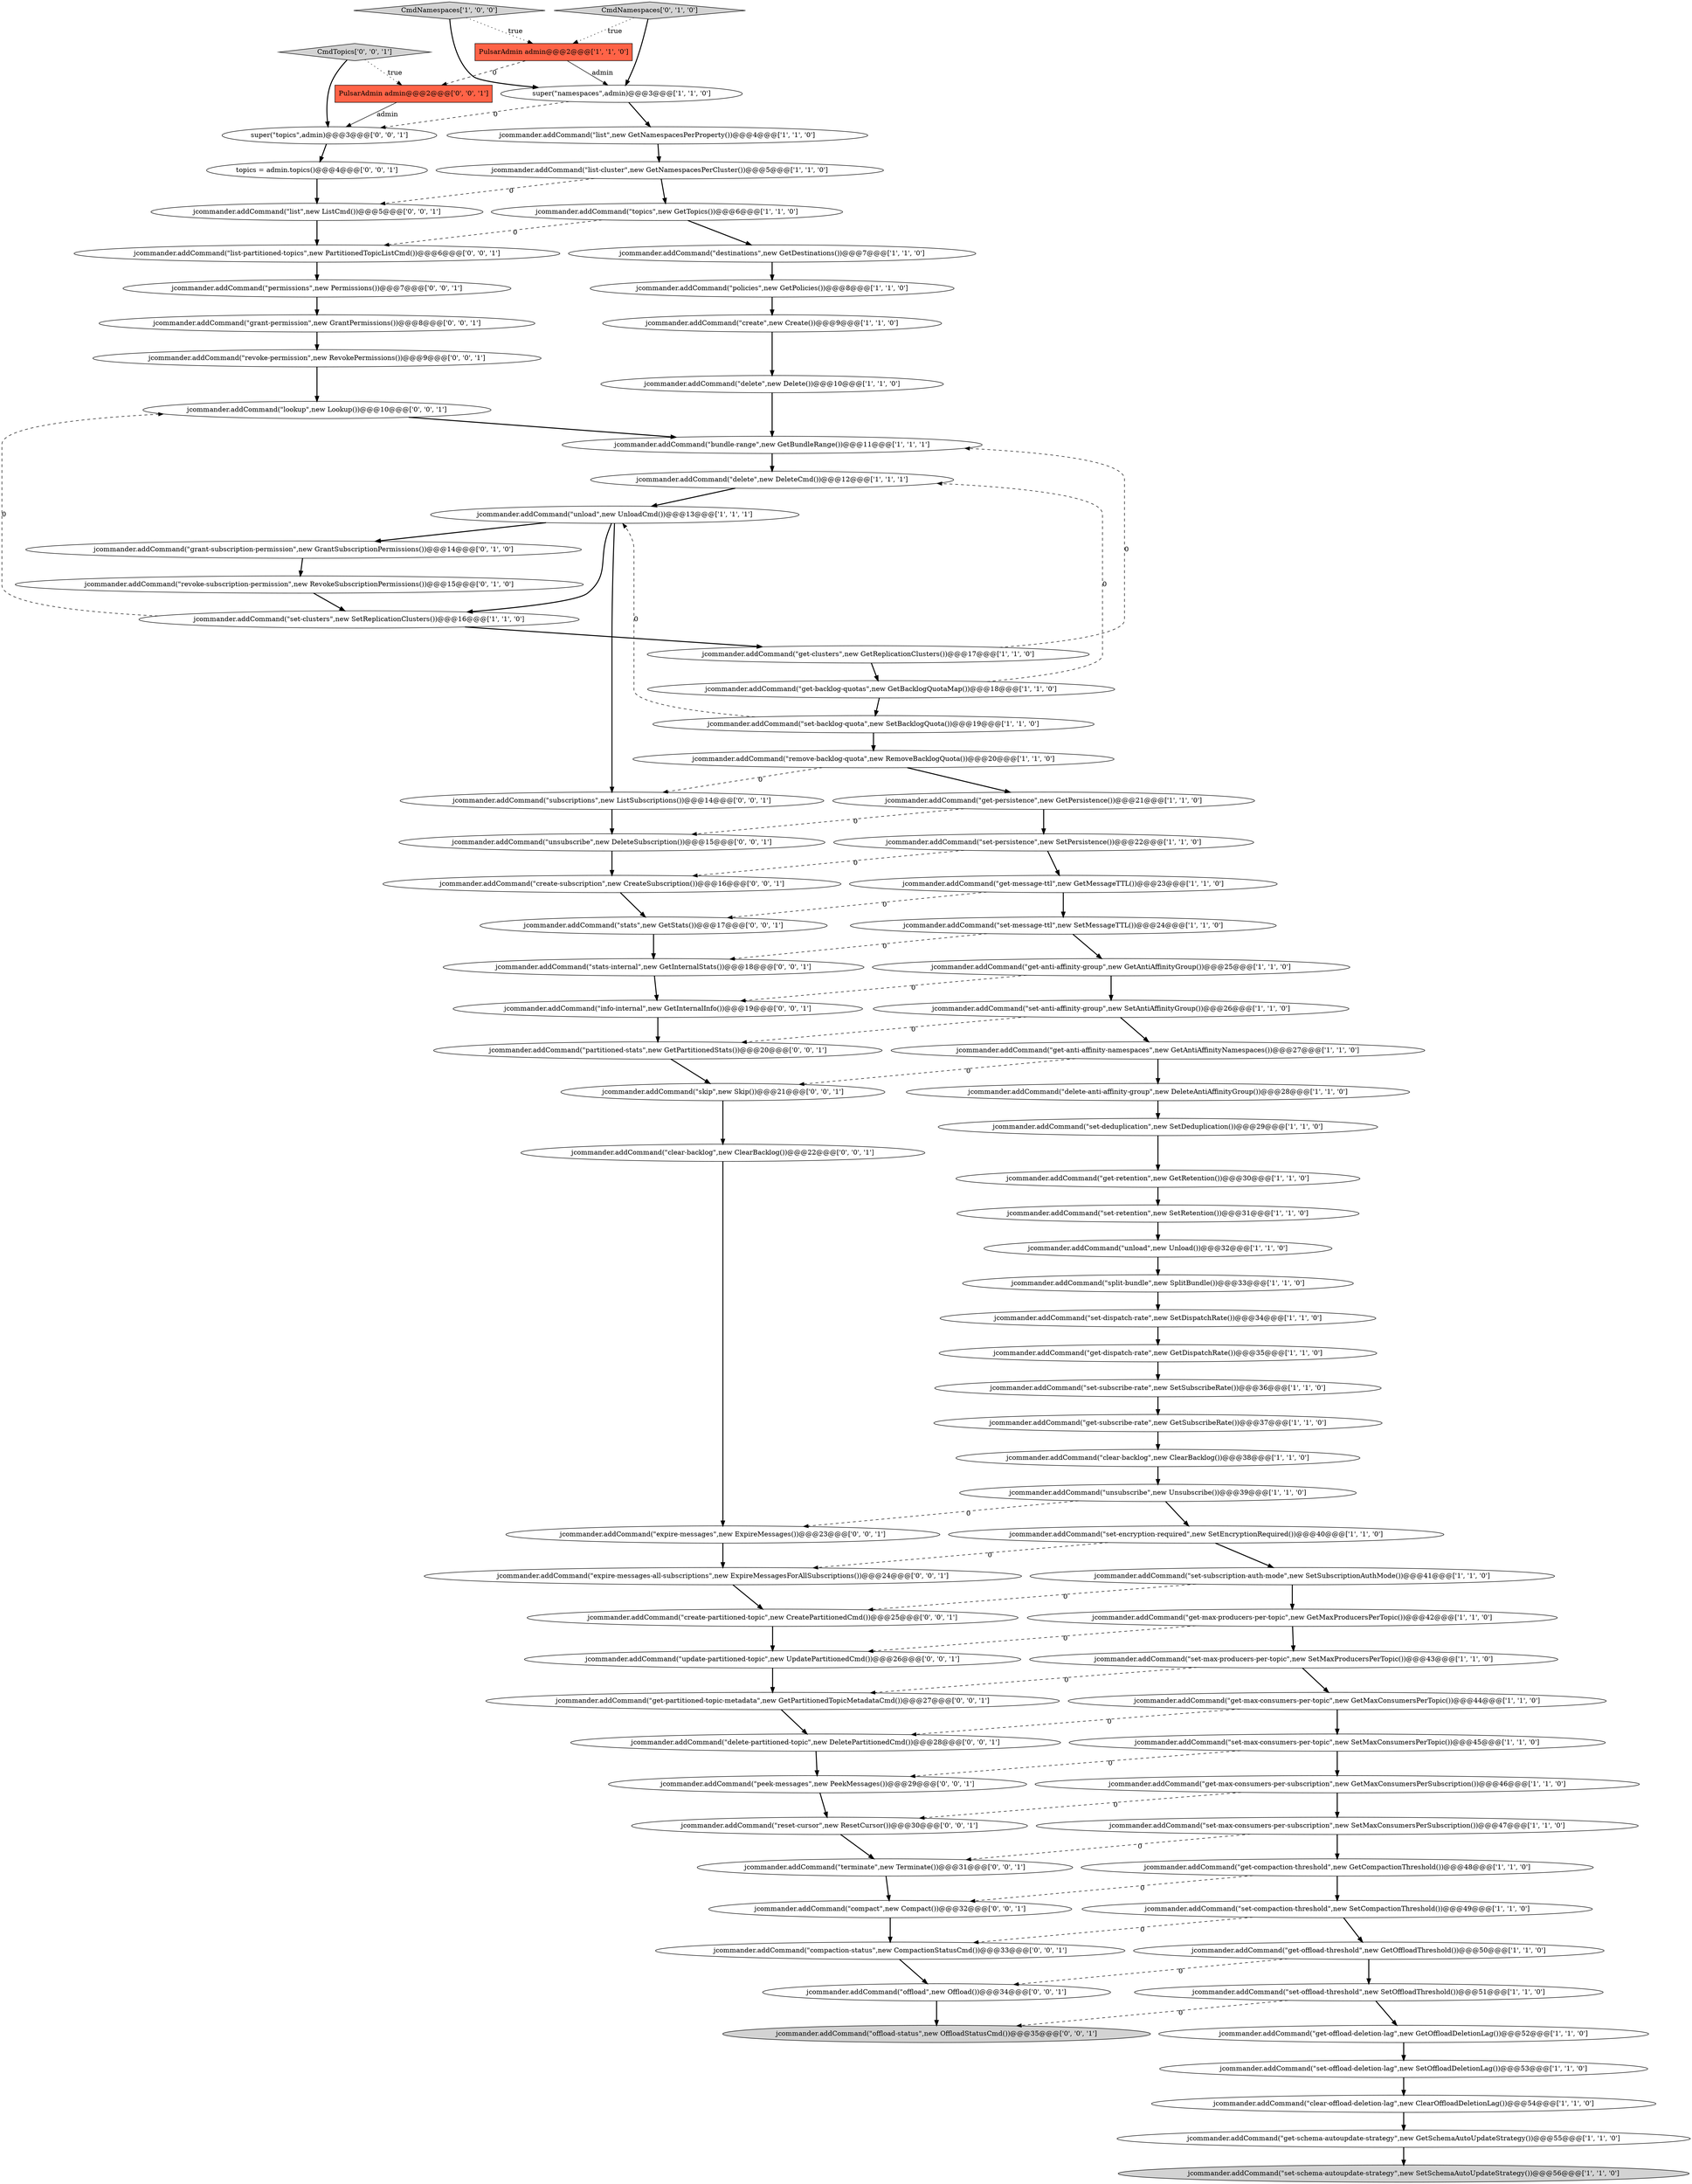 digraph {
45 [style = filled, label = "super(\"namespaces\",admin)@@@3@@@['1', '1', '0']", fillcolor = white, shape = ellipse image = "AAA0AAABBB1BBB"];
73 [style = filled, label = "topics = admin.topics()@@@4@@@['0', '0', '1']", fillcolor = white, shape = ellipse image = "AAA0AAABBB3BBB"];
34 [style = filled, label = "jcommander.addCommand(\"set-offload-deletion-lag\",new SetOffloadDeletionLag())@@@53@@@['1', '1', '0']", fillcolor = white, shape = ellipse image = "AAA0AAABBB1BBB"];
11 [style = filled, label = "jcommander.addCommand(\"destinations\",new GetDestinations())@@@7@@@['1', '1', '0']", fillcolor = white, shape = ellipse image = "AAA0AAABBB1BBB"];
79 [style = filled, label = "jcommander.addCommand(\"unsubscribe\",new DeleteSubscription())@@@15@@@['0', '0', '1']", fillcolor = white, shape = ellipse image = "AAA0AAABBB3BBB"];
27 [style = filled, label = "jcommander.addCommand(\"set-anti-affinity-group\",new SetAntiAffinityGroup())@@@26@@@['1', '1', '0']", fillcolor = white, shape = ellipse image = "AAA0AAABBB1BBB"];
10 [style = filled, label = "jcommander.addCommand(\"get-max-consumers-per-subscription\",new GetMaxConsumersPerSubscription())@@@46@@@['1', '1', '0']", fillcolor = white, shape = ellipse image = "AAA0AAABBB1BBB"];
12 [style = filled, label = "jcommander.addCommand(\"set-persistence\",new SetPersistence())@@@22@@@['1', '1', '0']", fillcolor = white, shape = ellipse image = "AAA0AAABBB1BBB"];
78 [style = filled, label = "jcommander.addCommand(\"create-partitioned-topic\",new CreatePartitionedCmd())@@@25@@@['0', '0', '1']", fillcolor = white, shape = ellipse image = "AAA0AAABBB3BBB"];
33 [style = filled, label = "jcommander.addCommand(\"unsubscribe\",new Unsubscribe())@@@39@@@['1', '1', '0']", fillcolor = white, shape = ellipse image = "AAA0AAABBB1BBB"];
36 [style = filled, label = "jcommander.addCommand(\"get-message-ttl\",new GetMessageTTL())@@@23@@@['1', '1', '0']", fillcolor = white, shape = ellipse image = "AAA0AAABBB1BBB"];
75 [style = filled, label = "jcommander.addCommand(\"skip\",new Skip())@@@21@@@['0', '0', '1']", fillcolor = white, shape = ellipse image = "AAA0AAABBB3BBB"];
76 [style = filled, label = "jcommander.addCommand(\"expire-messages\",new ExpireMessages())@@@23@@@['0', '0', '1']", fillcolor = white, shape = ellipse image = "AAA0AAABBB3BBB"];
43 [style = filled, label = "jcommander.addCommand(\"get-compaction-threshold\",new GetCompactionThreshold())@@@48@@@['1', '1', '0']", fillcolor = white, shape = ellipse image = "AAA0AAABBB1BBB"];
61 [style = filled, label = "jcommander.addCommand(\"delete-partitioned-topic\",new DeletePartitionedCmd())@@@28@@@['0', '0', '1']", fillcolor = white, shape = ellipse image = "AAA0AAABBB3BBB"];
37 [style = filled, label = "jcommander.addCommand(\"get-offload-threshold\",new GetOffloadThreshold())@@@50@@@['1', '1', '0']", fillcolor = white, shape = ellipse image = "AAA0AAABBB1BBB"];
29 [style = filled, label = "jcommander.addCommand(\"set-schema-autoupdate-strategy\",new SetSchemaAutoUpdateStrategy())@@@56@@@['1', '1', '0']", fillcolor = lightgray, shape = ellipse image = "AAA0AAABBB1BBB"];
19 [style = filled, label = "jcommander.addCommand(\"get-max-consumers-per-topic\",new GetMaxConsumersPerTopic())@@@44@@@['1', '1', '0']", fillcolor = white, shape = ellipse image = "AAA0AAABBB1BBB"];
47 [style = filled, label = "jcommander.addCommand(\"clear-backlog\",new ClearBacklog())@@@38@@@['1', '1', '0']", fillcolor = white, shape = ellipse image = "AAA0AAABBB1BBB"];
88 [style = filled, label = "jcommander.addCommand(\"reset-cursor\",new ResetCursor())@@@30@@@['0', '0', '1']", fillcolor = white, shape = ellipse image = "AAA0AAABBB3BBB"];
9 [style = filled, label = "jcommander.addCommand(\"get-schema-autoupdate-strategy\",new GetSchemaAutoUpdateStrategy())@@@55@@@['1', '1', '0']", fillcolor = white, shape = ellipse image = "AAA0AAABBB1BBB"];
6 [style = filled, label = "jcommander.addCommand(\"get-anti-affinity-group\",new GetAntiAffinityGroup())@@@25@@@['1', '1', '0']", fillcolor = white, shape = ellipse image = "AAA0AAABBB1BBB"];
39 [style = filled, label = "jcommander.addCommand(\"get-retention\",new GetRetention())@@@30@@@['1', '1', '0']", fillcolor = white, shape = ellipse image = "AAA0AAABBB1BBB"];
67 [style = filled, label = "jcommander.addCommand(\"lookup\",new Lookup())@@@10@@@['0', '0', '1']", fillcolor = white, shape = ellipse image = "AAA0AAABBB3BBB"];
23 [style = filled, label = "jcommander.addCommand(\"get-subscribe-rate\",new GetSubscribeRate())@@@37@@@['1', '1', '0']", fillcolor = white, shape = ellipse image = "AAA0AAABBB1BBB"];
0 [style = filled, label = "jcommander.addCommand(\"set-max-consumers-per-topic\",new SetMaxConsumersPerTopic())@@@45@@@['1', '1', '0']", fillcolor = white, shape = ellipse image = "AAA0AAABBB1BBB"];
57 [style = filled, label = "jcommander.addCommand(\"terminate\",new Terminate())@@@31@@@['0', '0', '1']", fillcolor = white, shape = ellipse image = "AAA0AAABBB3BBB"];
22 [style = filled, label = "jcommander.addCommand(\"get-dispatch-rate\",new GetDispatchRate())@@@35@@@['1', '1', '0']", fillcolor = white, shape = ellipse image = "AAA0AAABBB1BBB"];
38 [style = filled, label = "jcommander.addCommand(\"topics\",new GetTopics())@@@6@@@['1', '1', '0']", fillcolor = white, shape = ellipse image = "AAA0AAABBB1BBB"];
32 [style = filled, label = "jcommander.addCommand(\"remove-backlog-quota\",new RemoveBacklogQuota())@@@20@@@['1', '1', '0']", fillcolor = white, shape = ellipse image = "AAA0AAABBB1BBB"];
66 [style = filled, label = "jcommander.addCommand(\"compaction-status\",new CompactionStatusCmd())@@@33@@@['0', '0', '1']", fillcolor = white, shape = ellipse image = "AAA0AAABBB3BBB"];
50 [style = filled, label = "jcommander.addCommand(\"delete\",new Delete())@@@10@@@['1', '1', '0']", fillcolor = white, shape = ellipse image = "AAA0AAABBB1BBB"];
60 [style = filled, label = "jcommander.addCommand(\"info-internal\",new GetInternalInfo())@@@19@@@['0', '0', '1']", fillcolor = white, shape = ellipse image = "AAA0AAABBB3BBB"];
1 [style = filled, label = "jcommander.addCommand(\"policies\",new GetPolicies())@@@8@@@['1', '1', '0']", fillcolor = white, shape = ellipse image = "AAA0AAABBB1BBB"];
58 [style = filled, label = "jcommander.addCommand(\"update-partitioned-topic\",new UpdatePartitionedCmd())@@@26@@@['0', '0', '1']", fillcolor = white, shape = ellipse image = "AAA0AAABBB3BBB"];
82 [style = filled, label = "jcommander.addCommand(\"revoke-permission\",new RevokePermissions())@@@9@@@['0', '0', '1']", fillcolor = white, shape = ellipse image = "AAA0AAABBB3BBB"];
54 [style = filled, label = "jcommander.addCommand(\"grant-subscription-permission\",new GrantSubscriptionPermissions())@@@14@@@['0', '1', '0']", fillcolor = white, shape = ellipse image = "AAA1AAABBB2BBB"];
31 [style = filled, label = "jcommander.addCommand(\"set-compaction-threshold\",new SetCompactionThreshold())@@@49@@@['1', '1', '0']", fillcolor = white, shape = ellipse image = "AAA0AAABBB1BBB"];
63 [style = filled, label = "jcommander.addCommand(\"list\",new ListCmd())@@@5@@@['0', '0', '1']", fillcolor = white, shape = ellipse image = "AAA0AAABBB3BBB"];
25 [style = filled, label = "jcommander.addCommand(\"get-clusters\",new GetReplicationClusters())@@@17@@@['1', '1', '0']", fillcolor = white, shape = ellipse image = "AAA0AAABBB1BBB"];
28 [style = filled, label = "jcommander.addCommand(\"get-offload-deletion-lag\",new GetOffloadDeletionLag())@@@52@@@['1', '1', '0']", fillcolor = white, shape = ellipse image = "AAA0AAABBB1BBB"];
72 [style = filled, label = "jcommander.addCommand(\"grant-permission\",new GrantPermissions())@@@8@@@['0', '0', '1']", fillcolor = white, shape = ellipse image = "AAA0AAABBB3BBB"];
51 [style = filled, label = "jcommander.addCommand(\"set-deduplication\",new SetDeduplication())@@@29@@@['1', '1', '0']", fillcolor = white, shape = ellipse image = "AAA0AAABBB1BBB"];
52 [style = filled, label = "jcommander.addCommand(\"clear-offload-deletion-lag\",new ClearOffloadDeletionLag())@@@54@@@['1', '1', '0']", fillcolor = white, shape = ellipse image = "AAA0AAABBB1BBB"];
59 [style = filled, label = "jcommander.addCommand(\"create-subscription\",new CreateSubscription())@@@16@@@['0', '0', '1']", fillcolor = white, shape = ellipse image = "AAA0AAABBB3BBB"];
53 [style = filled, label = "CmdNamespaces['1', '0', '0']", fillcolor = lightgray, shape = diamond image = "AAA0AAABBB1BBB"];
85 [style = filled, label = "jcommander.addCommand(\"partitioned-stats\",new GetPartitionedStats())@@@20@@@['0', '0', '1']", fillcolor = white, shape = ellipse image = "AAA0AAABBB3BBB"];
3 [style = filled, label = "jcommander.addCommand(\"create\",new Create())@@@9@@@['1', '1', '0']", fillcolor = white, shape = ellipse image = "AAA0AAABBB1BBB"];
2 [style = filled, label = "jcommander.addCommand(\"set-subscription-auth-mode\",new SetSubscriptionAuthMode())@@@41@@@['1', '1', '0']", fillcolor = white, shape = ellipse image = "AAA0AAABBB1BBB"];
41 [style = filled, label = "jcommander.addCommand(\"list-cluster\",new GetNamespacesPerCluster())@@@5@@@['1', '1', '0']", fillcolor = white, shape = ellipse image = "AAA0AAABBB1BBB"];
13 [style = filled, label = "jcommander.addCommand(\"set-message-ttl\",new SetMessageTTL())@@@24@@@['1', '1', '0']", fillcolor = white, shape = ellipse image = "AAA0AAABBB1BBB"];
5 [style = filled, label = "jcommander.addCommand(\"set-clusters\",new SetReplicationClusters())@@@16@@@['1', '1', '0']", fillcolor = white, shape = ellipse image = "AAA0AAABBB1BBB"];
77 [style = filled, label = "super(\"topics\",admin)@@@3@@@['0', '0', '1']", fillcolor = white, shape = ellipse image = "AAA0AAABBB3BBB"];
68 [style = filled, label = "jcommander.addCommand(\"stats\",new GetStats())@@@17@@@['0', '0', '1']", fillcolor = white, shape = ellipse image = "AAA0AAABBB3BBB"];
62 [style = filled, label = "jcommander.addCommand(\"stats-internal\",new GetInternalStats())@@@18@@@['0', '0', '1']", fillcolor = white, shape = ellipse image = "AAA0AAABBB3BBB"];
64 [style = filled, label = "CmdTopics['0', '0', '1']", fillcolor = lightgray, shape = diamond image = "AAA0AAABBB3BBB"];
46 [style = filled, label = "jcommander.addCommand(\"bundle-range\",new GetBundleRange())@@@11@@@['1', '1', '1']", fillcolor = white, shape = ellipse image = "AAA0AAABBB1BBB"];
15 [style = filled, label = "jcommander.addCommand(\"set-max-producers-per-topic\",new SetMaxProducersPerTopic())@@@43@@@['1', '1', '0']", fillcolor = white, shape = ellipse image = "AAA0AAABBB1BBB"];
18 [style = filled, label = "jcommander.addCommand(\"set-offload-threshold\",new SetOffloadThreshold())@@@51@@@['1', '1', '0']", fillcolor = white, shape = ellipse image = "AAA0AAABBB1BBB"];
80 [style = filled, label = "jcommander.addCommand(\"offload-status\",new OffloadStatusCmd())@@@35@@@['0', '0', '1']", fillcolor = lightgray, shape = ellipse image = "AAA0AAABBB3BBB"];
14 [style = filled, label = "jcommander.addCommand(\"set-subscribe-rate\",new SetSubscribeRate())@@@36@@@['1', '1', '0']", fillcolor = white, shape = ellipse image = "AAA0AAABBB1BBB"];
69 [style = filled, label = "jcommander.addCommand(\"peek-messages\",new PeekMessages())@@@29@@@['0', '0', '1']", fillcolor = white, shape = ellipse image = "AAA0AAABBB3BBB"];
65 [style = filled, label = "jcommander.addCommand(\"compact\",new Compact())@@@32@@@['0', '0', '1']", fillcolor = white, shape = ellipse image = "AAA0AAABBB3BBB"];
56 [style = filled, label = "CmdNamespaces['0', '1', '0']", fillcolor = lightgray, shape = diamond image = "AAA0AAABBB2BBB"];
81 [style = filled, label = "jcommander.addCommand(\"expire-messages-all-subscriptions\",new ExpireMessagesForAllSubscriptions())@@@24@@@['0', '0', '1']", fillcolor = white, shape = ellipse image = "AAA0AAABBB3BBB"];
8 [style = filled, label = "jcommander.addCommand(\"set-dispatch-rate\",new SetDispatchRate())@@@34@@@['1', '1', '0']", fillcolor = white, shape = ellipse image = "AAA0AAABBB1BBB"];
71 [style = filled, label = "jcommander.addCommand(\"offload\",new Offload())@@@34@@@['0', '0', '1']", fillcolor = white, shape = ellipse image = "AAA0AAABBB3BBB"];
48 [style = filled, label = "jcommander.addCommand(\"set-backlog-quota\",new SetBacklogQuota())@@@19@@@['1', '1', '0']", fillcolor = white, shape = ellipse image = "AAA0AAABBB1BBB"];
42 [style = filled, label = "jcommander.addCommand(\"get-backlog-quotas\",new GetBacklogQuotaMap())@@@18@@@['1', '1', '0']", fillcolor = white, shape = ellipse image = "AAA0AAABBB1BBB"];
84 [style = filled, label = "jcommander.addCommand(\"permissions\",new Permissions())@@@7@@@['0', '0', '1']", fillcolor = white, shape = ellipse image = "AAA0AAABBB3BBB"];
21 [style = filled, label = "jcommander.addCommand(\"list\",new GetNamespacesPerProperty())@@@4@@@['1', '1', '0']", fillcolor = white, shape = ellipse image = "AAA0AAABBB1BBB"];
16 [style = filled, label = "jcommander.addCommand(\"get-max-producers-per-topic\",new GetMaxProducersPerTopic())@@@42@@@['1', '1', '0']", fillcolor = white, shape = ellipse image = "AAA0AAABBB1BBB"];
4 [style = filled, label = "jcommander.addCommand(\"unload\",new UnloadCmd())@@@13@@@['1', '1', '1']", fillcolor = white, shape = ellipse image = "AAA0AAABBB1BBB"];
87 [style = filled, label = "PulsarAdmin admin@@@2@@@['0', '0', '1']", fillcolor = tomato, shape = box image = "AAA0AAABBB3BBB"];
86 [style = filled, label = "jcommander.addCommand(\"subscriptions\",new ListSubscriptions())@@@14@@@['0', '0', '1']", fillcolor = white, shape = ellipse image = "AAA0AAABBB3BBB"];
30 [style = filled, label = "jcommander.addCommand(\"split-bundle\",new SplitBundle())@@@33@@@['1', '1', '0']", fillcolor = white, shape = ellipse image = "AAA0AAABBB1BBB"];
40 [style = filled, label = "jcommander.addCommand(\"set-retention\",new SetRetention())@@@31@@@['1', '1', '0']", fillcolor = white, shape = ellipse image = "AAA0AAABBB1BBB"];
17 [style = filled, label = "jcommander.addCommand(\"unload\",new Unload())@@@32@@@['1', '1', '0']", fillcolor = white, shape = ellipse image = "AAA0AAABBB1BBB"];
49 [style = filled, label = "jcommander.addCommand(\"set-encryption-required\",new SetEncryptionRequired())@@@40@@@['1', '1', '0']", fillcolor = white, shape = ellipse image = "AAA0AAABBB1BBB"];
7 [style = filled, label = "jcommander.addCommand(\"get-anti-affinity-namespaces\",new GetAntiAffinityNamespaces())@@@27@@@['1', '1', '0']", fillcolor = white, shape = ellipse image = "AAA0AAABBB1BBB"];
70 [style = filled, label = "jcommander.addCommand(\"list-partitioned-topics\",new PartitionedTopicListCmd())@@@6@@@['0', '0', '1']", fillcolor = white, shape = ellipse image = "AAA0AAABBB3BBB"];
44 [style = filled, label = "jcommander.addCommand(\"set-max-consumers-per-subscription\",new SetMaxConsumersPerSubscription())@@@47@@@['1', '1', '0']", fillcolor = white, shape = ellipse image = "AAA0AAABBB1BBB"];
24 [style = filled, label = "PulsarAdmin admin@@@2@@@['1', '1', '0']", fillcolor = tomato, shape = box image = "AAA0AAABBB1BBB"];
83 [style = filled, label = "jcommander.addCommand(\"get-partitioned-topic-metadata\",new GetPartitionedTopicMetadataCmd())@@@27@@@['0', '0', '1']", fillcolor = white, shape = ellipse image = "AAA0AAABBB3BBB"];
20 [style = filled, label = "jcommander.addCommand(\"delete\",new DeleteCmd())@@@12@@@['1', '1', '1']", fillcolor = white, shape = ellipse image = "AAA0AAABBB1BBB"];
26 [style = filled, label = "jcommander.addCommand(\"delete-anti-affinity-group\",new DeleteAntiAffinityGroup())@@@28@@@['1', '1', '0']", fillcolor = white, shape = ellipse image = "AAA0AAABBB1BBB"];
55 [style = filled, label = "jcommander.addCommand(\"revoke-subscription-permission\",new RevokeSubscriptionPermissions())@@@15@@@['0', '1', '0']", fillcolor = white, shape = ellipse image = "AAA1AAABBB2BBB"];
35 [style = filled, label = "jcommander.addCommand(\"get-persistence\",new GetPersistence())@@@21@@@['1', '1', '0']", fillcolor = white, shape = ellipse image = "AAA0AAABBB1BBB"];
74 [style = filled, label = "jcommander.addCommand(\"clear-backlog\",new ClearBacklog())@@@22@@@['0', '0', '1']", fillcolor = white, shape = ellipse image = "AAA0AAABBB3BBB"];
56->45 [style = bold, label=""];
18->80 [style = dashed, label="0"];
27->7 [style = bold, label=""];
59->68 [style = bold, label=""];
70->84 [style = bold, label=""];
2->78 [style = dashed, label="0"];
0->69 [style = dashed, label="0"];
47->33 [style = bold, label=""];
13->6 [style = bold, label=""];
50->46 [style = bold, label=""];
65->66 [style = bold, label=""];
33->76 [style = dashed, label="0"];
19->0 [style = bold, label=""];
41->63 [style = dashed, label="0"];
18->28 [style = bold, label=""];
19->61 [style = dashed, label="0"];
56->24 [style = dotted, label="true"];
28->34 [style = bold, label=""];
57->65 [style = bold, label=""];
22->14 [style = bold, label=""];
53->24 [style = dotted, label="true"];
41->38 [style = bold, label=""];
71->80 [style = bold, label=""];
38->70 [style = dashed, label="0"];
25->42 [style = bold, label=""];
23->47 [style = bold, label=""];
3->50 [style = bold, label=""];
67->46 [style = bold, label=""];
49->2 [style = bold, label=""];
49->81 [style = dashed, label="0"];
4->54 [style = bold, label=""];
26->51 [style = bold, label=""];
44->43 [style = bold, label=""];
31->37 [style = bold, label=""];
77->73 [style = bold, label=""];
37->18 [style = bold, label=""];
27->85 [style = dashed, label="0"];
20->4 [style = bold, label=""];
15->19 [style = bold, label=""];
15->83 [style = dashed, label="0"];
55->5 [style = bold, label=""];
85->75 [style = bold, label=""];
87->77 [style = solid, label="admin"];
6->27 [style = bold, label=""];
7->75 [style = dashed, label="0"];
75->74 [style = bold, label=""];
35->79 [style = dashed, label="0"];
66->71 [style = bold, label=""];
8->22 [style = bold, label=""];
84->72 [style = bold, label=""];
6->60 [style = dashed, label="0"];
62->60 [style = bold, label=""];
34->52 [style = bold, label=""];
14->23 [style = bold, label=""];
2->16 [style = bold, label=""];
61->69 [style = bold, label=""];
58->83 [style = bold, label=""];
4->86 [style = bold, label=""];
33->49 [style = bold, label=""];
48->32 [style = bold, label=""];
46->20 [style = bold, label=""];
32->86 [style = dashed, label="0"];
51->39 [style = bold, label=""];
31->66 [style = dashed, label="0"];
25->46 [style = dashed, label="0"];
79->59 [style = bold, label=""];
63->70 [style = bold, label=""];
44->57 [style = dashed, label="0"];
73->63 [style = bold, label=""];
24->87 [style = dashed, label="0"];
74->76 [style = bold, label=""];
10->44 [style = bold, label=""];
82->67 [style = bold, label=""];
53->45 [style = bold, label=""];
45->77 [style = dashed, label="0"];
43->65 [style = dashed, label="0"];
78->58 [style = bold, label=""];
9->29 [style = bold, label=""];
13->62 [style = dashed, label="0"];
40->17 [style = bold, label=""];
10->88 [style = dashed, label="0"];
88->57 [style = bold, label=""];
12->59 [style = dashed, label="0"];
17->30 [style = bold, label=""];
52->9 [style = bold, label=""];
36->68 [style = dashed, label="0"];
38->11 [style = bold, label=""];
42->20 [style = dashed, label="0"];
64->87 [style = dotted, label="true"];
21->41 [style = bold, label=""];
72->82 [style = bold, label=""];
54->55 [style = bold, label=""];
43->31 [style = bold, label=""];
37->71 [style = dashed, label="0"];
68->62 [style = bold, label=""];
69->88 [style = bold, label=""];
45->21 [style = bold, label=""];
64->77 [style = bold, label=""];
4->5 [style = bold, label=""];
16->15 [style = bold, label=""];
7->26 [style = bold, label=""];
11->1 [style = bold, label=""];
42->48 [style = bold, label=""];
24->45 [style = solid, label="admin"];
0->10 [style = bold, label=""];
81->78 [style = bold, label=""];
83->61 [style = bold, label=""];
1->3 [style = bold, label=""];
32->35 [style = bold, label=""];
5->25 [style = bold, label=""];
36->13 [style = bold, label=""];
16->58 [style = dashed, label="0"];
76->81 [style = bold, label=""];
5->67 [style = dashed, label="0"];
39->40 [style = bold, label=""];
35->12 [style = bold, label=""];
30->8 [style = bold, label=""];
86->79 [style = bold, label=""];
48->4 [style = dashed, label="0"];
12->36 [style = bold, label=""];
60->85 [style = bold, label=""];
}
